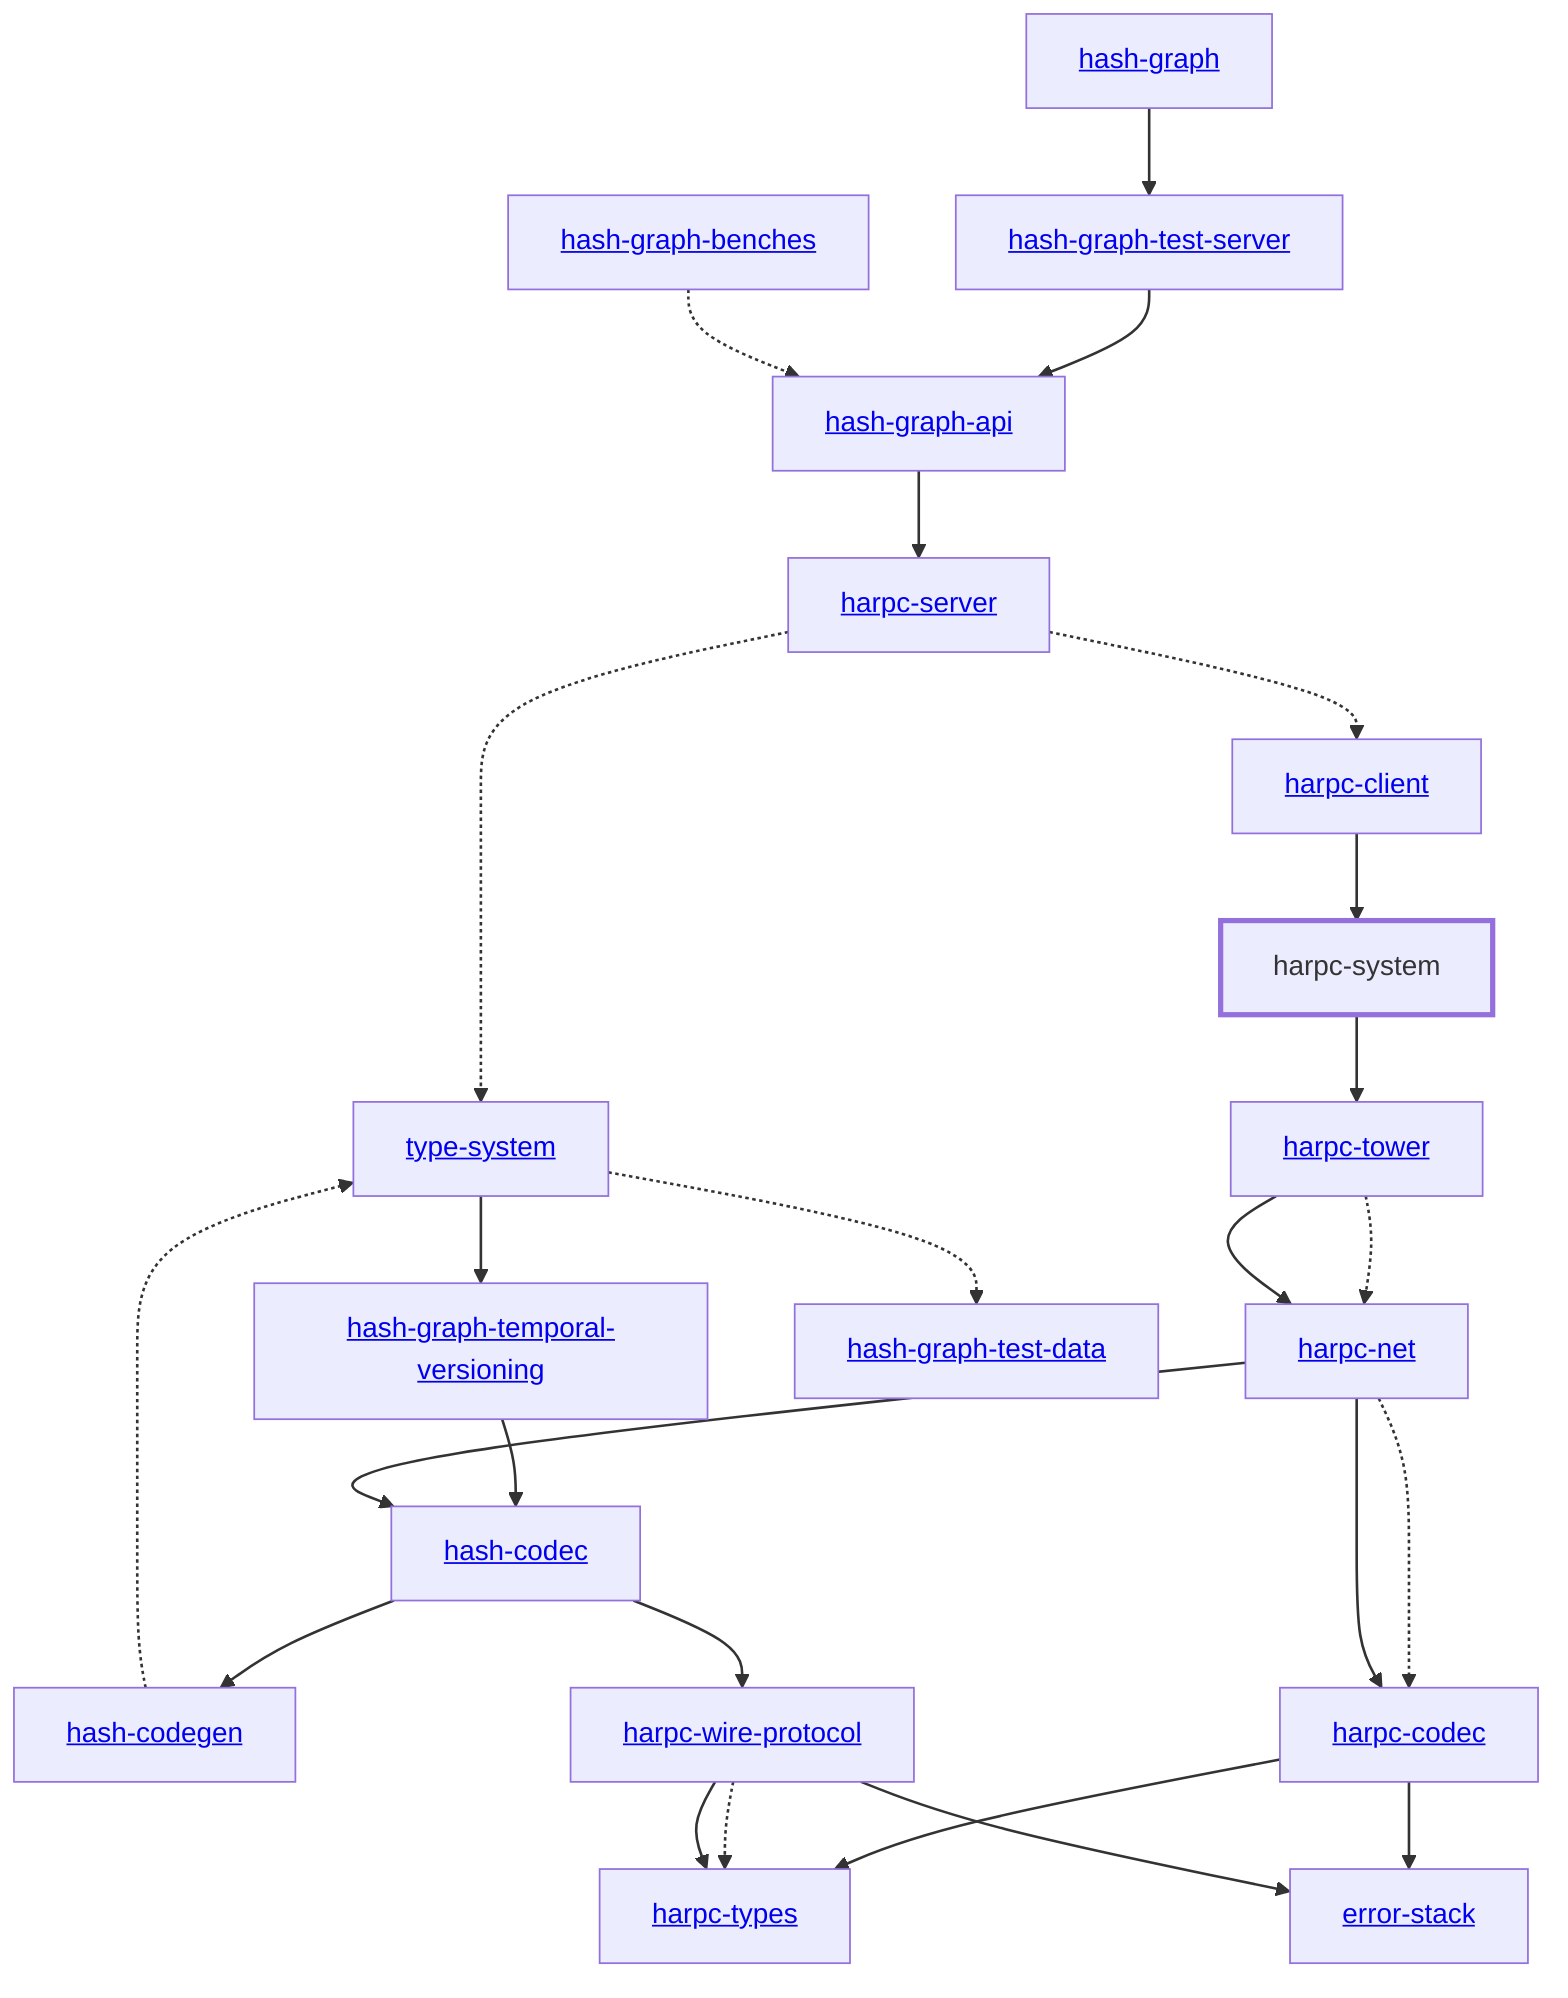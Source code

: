 graph TD
    linkStyle default stroke-width:1.5px
    classDef default stroke-width:1px
    classDef root stroke-width:3px
    classDef dev stroke-width:1px
    classDef build stroke-width:1px
    %% Legend
    %% --> : Normal dependency
    %% -.-> : Dev dependency
    %% ---> : Build dependency
    0[<a href="../hash_graph">hash-graph</a>]
    1[<a href="../type_system">type-system</a>]
    2[<a href="../hash_codec">hash-codec</a>]
    3[<a href="../hash_codegen">hash-codegen</a>]
    4[<a href="../hash_graph_api">hash-graph-api</a>]
    5[<a href="../hash_graph_temporal_versioning">hash-graph-temporal-versioning</a>]
    6[<a href="../hash_graph_test_server">hash-graph-test-server</a>]
    7[<a href="../harpc_client">harpc-client</a>]
    8[<a href="../harpc_codec">harpc-codec</a>]
    9[<a href="../harpc_net">harpc-net</a>]
    10[<a href="../harpc_server">harpc-server</a>]
    11[harpc-system]
    class 11 root
    12[<a href="../harpc_tower">harpc-tower</a>]
    13[<a href="../harpc_types">harpc-types</a>]
    14[<a href="../harpc_wire_protocol">harpc-wire-protocol</a>]
    15[<a href="../error_stack">error-stack</a>]
    16[<a href="../hash_graph_benches">hash-graph-benches</a>]
    17[<a href="../hash_graph_test_data">hash-graph-test-data</a>]
    0 --> 6
    1 --> 5
    1 -.-> 17
    2 --> 3
    2 --> 14
    3 -.-> 1
    4 --> 10
    5 --> 2
    6 --> 4
    7 --> 11
    8 --> 13
    8 --> 15
    9 --> 2
    9 -.-> 8
    9 --> 8
    10 -.-> 1
    10 -.-> 7
    11 --> 12
    12 -.-> 9
    12 --> 9
    14 -.-> 13
    14 --> 13
    14 --> 15
    16 -.-> 4